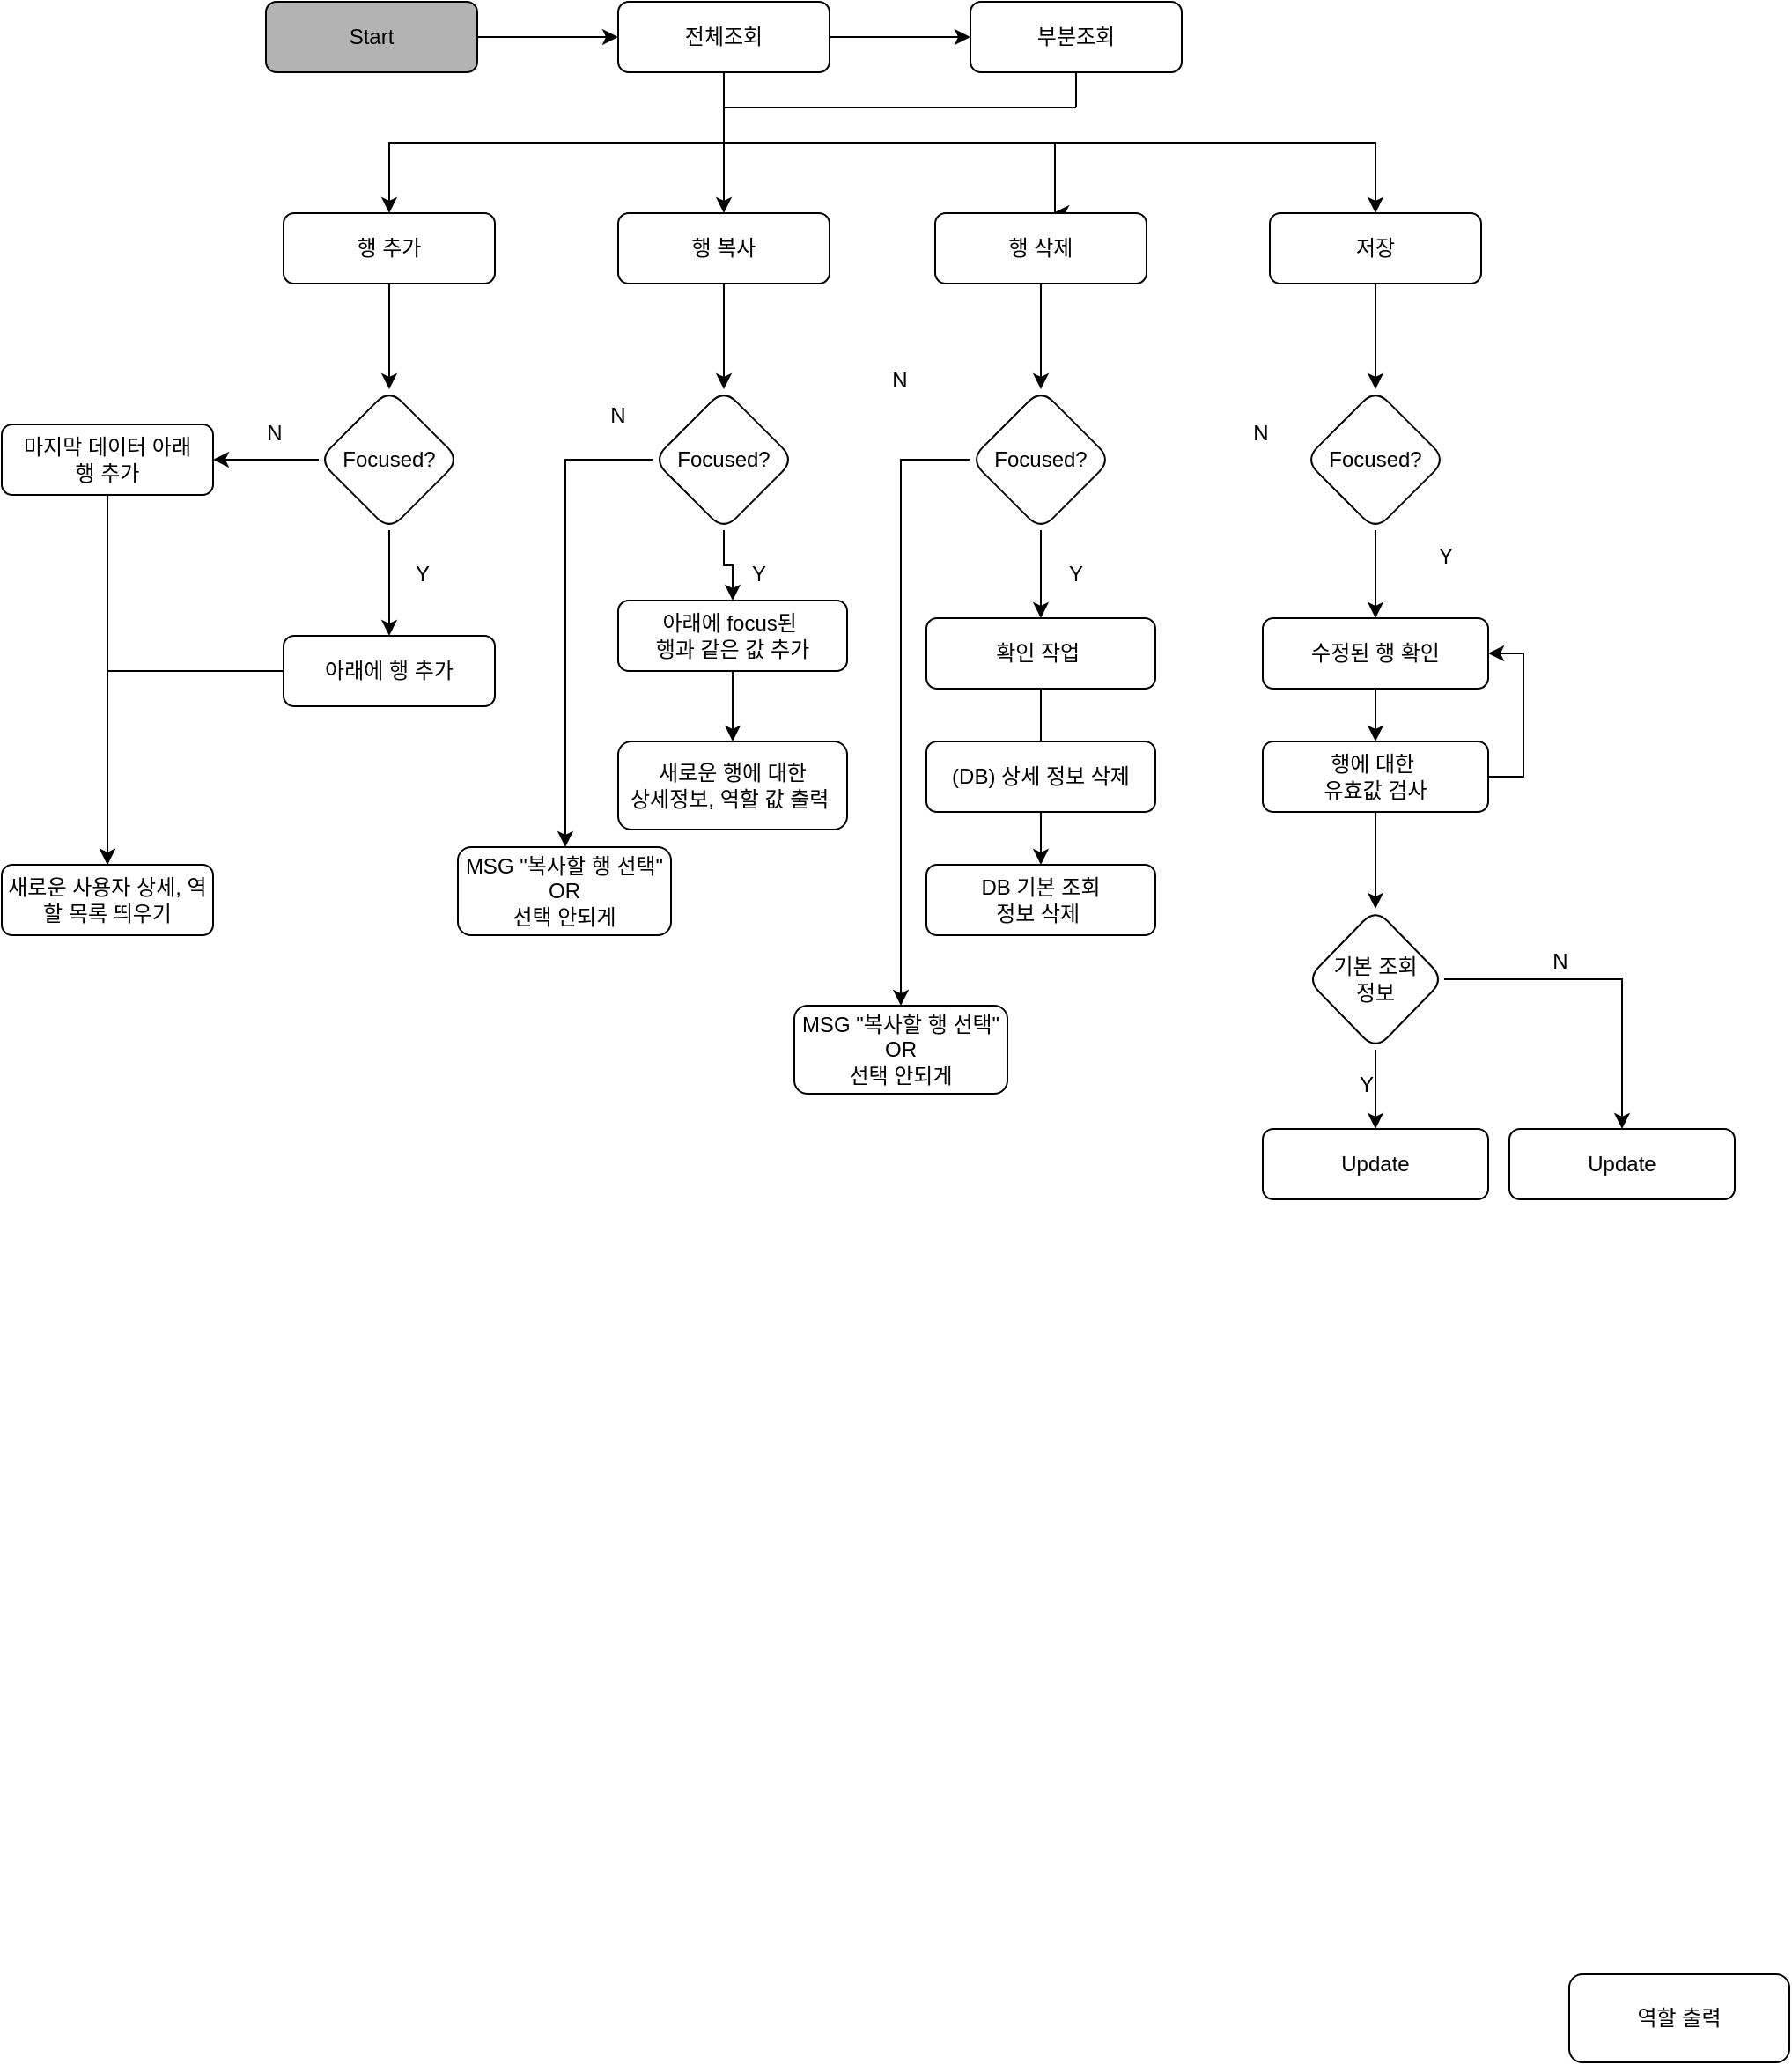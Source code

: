 <mxfile version="21.7.4" type="github" pages="2">
  <diagram id="C5RBs43oDa-KdzZeNtuy" name="Page-1">
    <mxGraphModel grid="1" page="1" gridSize="10" guides="1" tooltips="1" connect="1" arrows="1" fold="1" pageScale="1" pageWidth="827" pageHeight="1169" math="0" shadow="0">
      <root>
        <mxCell id="WIyWlLk6GJQsqaUBKTNV-0" />
        <mxCell id="WIyWlLk6GJQsqaUBKTNV-1" parent="WIyWlLk6GJQsqaUBKTNV-0" />
        <mxCell id="yFAGzUOu06zcA2adK7HR-1" value="" style="edgeStyle=orthogonalEdgeStyle;rounded=0;orthogonalLoop=1;jettySize=auto;html=1;" parent="WIyWlLk6GJQsqaUBKTNV-1" source="WIyWlLk6GJQsqaUBKTNV-3" target="yFAGzUOu06zcA2adK7HR-0" edge="1">
          <mxGeometry relative="1" as="geometry" />
        </mxCell>
        <mxCell id="WIyWlLk6GJQsqaUBKTNV-3" value="Start" style="rounded=1;whiteSpace=wrap;html=1;fontSize=12;glass=0;strokeWidth=1;shadow=0;fillColor=#B3B3B3;" parent="WIyWlLk6GJQsqaUBKTNV-1" vertex="1">
          <mxGeometry x="60" y="70" width="120" height="40" as="geometry" />
        </mxCell>
        <mxCell id="yFAGzUOu06zcA2adK7HR-3" value="" style="edgeStyle=orthogonalEdgeStyle;rounded=0;orthogonalLoop=1;jettySize=auto;html=1;" parent="WIyWlLk6GJQsqaUBKTNV-1" source="yFAGzUOu06zcA2adK7HR-0" target="yFAGzUOu06zcA2adK7HR-2" edge="1">
          <mxGeometry relative="1" as="geometry" />
        </mxCell>
        <mxCell id="yFAGzUOu06zcA2adK7HR-5" value="" style="edgeStyle=orthogonalEdgeStyle;rounded=0;orthogonalLoop=1;jettySize=auto;html=1;" parent="WIyWlLk6GJQsqaUBKTNV-1" source="yFAGzUOu06zcA2adK7HR-0" target="yFAGzUOu06zcA2adK7HR-4" edge="1">
          <mxGeometry relative="1" as="geometry">
            <Array as="points">
              <mxPoint x="320" y="160" />
              <mxPoint x="320" y="160" />
            </Array>
          </mxGeometry>
        </mxCell>
        <mxCell id="yFAGzUOu06zcA2adK7HR-11" style="edgeStyle=orthogonalEdgeStyle;rounded=0;orthogonalLoop=1;jettySize=auto;html=1;entryX=0.5;entryY=0;entryDx=0;entryDy=0;" parent="WIyWlLk6GJQsqaUBKTNV-1" source="yFAGzUOu06zcA2adK7HR-0" target="yFAGzUOu06zcA2adK7HR-6" edge="1">
          <mxGeometry relative="1" as="geometry">
            <mxPoint x="200" y="190" as="targetPoint" />
            <Array as="points">
              <mxPoint x="320" y="150" />
              <mxPoint x="130" y="150" />
            </Array>
          </mxGeometry>
        </mxCell>
        <mxCell id="yFAGzUOu06zcA2adK7HR-12" style="edgeStyle=orthogonalEdgeStyle;rounded=0;orthogonalLoop=1;jettySize=auto;html=1;exitX=0.5;exitY=1;exitDx=0;exitDy=0;" parent="WIyWlLk6GJQsqaUBKTNV-1" source="yFAGzUOu06zcA2adK7HR-0" edge="1">
          <mxGeometry relative="1" as="geometry">
            <mxPoint x="507" y="190" as="targetPoint" />
            <Array as="points">
              <mxPoint x="320" y="150" />
              <mxPoint x="508" y="150" />
            </Array>
          </mxGeometry>
        </mxCell>
        <mxCell id="yFAGzUOu06zcA2adK7HR-13" style="edgeStyle=orthogonalEdgeStyle;rounded=0;orthogonalLoop=1;jettySize=auto;html=1;entryX=0.5;entryY=0;entryDx=0;entryDy=0;" parent="WIyWlLk6GJQsqaUBKTNV-1" source="yFAGzUOu06zcA2adK7HR-0" target="yFAGzUOu06zcA2adK7HR-8" edge="1">
          <mxGeometry relative="1" as="geometry">
            <Array as="points">
              <mxPoint x="320" y="150" />
              <mxPoint x="690" y="150" />
            </Array>
          </mxGeometry>
        </mxCell>
        <mxCell id="yFAGzUOu06zcA2adK7HR-0" value="전체조회" style="rounded=1;whiteSpace=wrap;html=1;fontSize=12;glass=0;strokeWidth=1;shadow=0;" parent="WIyWlLk6GJQsqaUBKTNV-1" vertex="1">
          <mxGeometry x="260" y="70" width="120" height="40" as="geometry" />
        </mxCell>
        <mxCell id="yFAGzUOu06zcA2adK7HR-2" value="부분조회" style="rounded=1;whiteSpace=wrap;html=1;fontSize=12;glass=0;strokeWidth=1;shadow=0;" parent="WIyWlLk6GJQsqaUBKTNV-1" vertex="1">
          <mxGeometry x="460" y="70" width="120" height="40" as="geometry" />
        </mxCell>
        <mxCell id="yFAGzUOu06zcA2adK7HR-32" value="" style="edgeStyle=orthogonalEdgeStyle;rounded=0;orthogonalLoop=1;jettySize=auto;html=1;" parent="WIyWlLk6GJQsqaUBKTNV-1" source="yFAGzUOu06zcA2adK7HR-4" target="yFAGzUOu06zcA2adK7HR-28" edge="1">
          <mxGeometry relative="1" as="geometry" />
        </mxCell>
        <mxCell id="yFAGzUOu06zcA2adK7HR-4" value="행 복사" style="rounded=1;whiteSpace=wrap;html=1;fontSize=12;glass=0;strokeWidth=1;shadow=0;" parent="WIyWlLk6GJQsqaUBKTNV-1" vertex="1">
          <mxGeometry x="260" y="190" width="120" height="40" as="geometry" />
        </mxCell>
        <mxCell id="yFAGzUOu06zcA2adK7HR-15" value="" style="edgeStyle=orthogonalEdgeStyle;rounded=0;orthogonalLoop=1;jettySize=auto;html=1;" parent="WIyWlLk6GJQsqaUBKTNV-1" source="yFAGzUOu06zcA2adK7HR-6" target="yFAGzUOu06zcA2adK7HR-14" edge="1">
          <mxGeometry relative="1" as="geometry" />
        </mxCell>
        <mxCell id="yFAGzUOu06zcA2adK7HR-6" value="행 추가" style="rounded=1;whiteSpace=wrap;html=1;fontSize=12;glass=0;strokeWidth=1;shadow=0;" parent="WIyWlLk6GJQsqaUBKTNV-1" vertex="1">
          <mxGeometry x="70" y="190" width="120" height="40" as="geometry" />
        </mxCell>
        <mxCell id="yFAGzUOu06zcA2adK7HR-40" style="edgeStyle=orthogonalEdgeStyle;rounded=0;orthogonalLoop=1;jettySize=auto;html=1;entryX=0.5;entryY=0;entryDx=0;entryDy=0;" parent="WIyWlLk6GJQsqaUBKTNV-1" source="yFAGzUOu06zcA2adK7HR-7" target="yFAGzUOu06zcA2adK7HR-37" edge="1">
          <mxGeometry relative="1" as="geometry" />
        </mxCell>
        <mxCell id="yFAGzUOu06zcA2adK7HR-7" value="행 삭제" style="rounded=1;whiteSpace=wrap;html=1;fontSize=12;glass=0;strokeWidth=1;shadow=0;" parent="WIyWlLk6GJQsqaUBKTNV-1" vertex="1">
          <mxGeometry x="440" y="190" width="120" height="40" as="geometry" />
        </mxCell>
        <mxCell id="yFAGzUOu06zcA2adK7HR-50" style="edgeStyle=orthogonalEdgeStyle;rounded=0;orthogonalLoop=1;jettySize=auto;html=1;entryX=0.5;entryY=0;entryDx=0;entryDy=0;" parent="WIyWlLk6GJQsqaUBKTNV-1" source="yFAGzUOu06zcA2adK7HR-8" target="yFAGzUOu06zcA2adK7HR-47" edge="1">
          <mxGeometry relative="1" as="geometry" />
        </mxCell>
        <mxCell id="yFAGzUOu06zcA2adK7HR-8" value="저장" style="rounded=1;whiteSpace=wrap;html=1;fontSize=12;glass=0;strokeWidth=1;shadow=0;" parent="WIyWlLk6GJQsqaUBKTNV-1" vertex="1">
          <mxGeometry x="630" y="190" width="120" height="40" as="geometry" />
        </mxCell>
        <mxCell id="yFAGzUOu06zcA2adK7HR-19" value="" style="edgeStyle=orthogonalEdgeStyle;rounded=0;orthogonalLoop=1;jettySize=auto;html=1;" parent="WIyWlLk6GJQsqaUBKTNV-1" source="yFAGzUOu06zcA2adK7HR-14" edge="1">
          <mxGeometry relative="1" as="geometry">
            <mxPoint x="30" y="330" as="targetPoint" />
          </mxGeometry>
        </mxCell>
        <mxCell id="yFAGzUOu06zcA2adK7HR-23" value="" style="edgeStyle=orthogonalEdgeStyle;rounded=0;orthogonalLoop=1;jettySize=auto;html=1;" parent="WIyWlLk6GJQsqaUBKTNV-1" source="yFAGzUOu06zcA2adK7HR-14" target="yFAGzUOu06zcA2adK7HR-22" edge="1">
          <mxGeometry relative="1" as="geometry" />
        </mxCell>
        <mxCell id="yFAGzUOu06zcA2adK7HR-14" value="Focused?" style="rhombus;whiteSpace=wrap;html=1;rounded=1;glass=0;strokeWidth=1;shadow=0;" parent="WIyWlLk6GJQsqaUBKTNV-1" vertex="1">
          <mxGeometry x="90" y="290" width="80" height="80" as="geometry" />
        </mxCell>
        <mxCell id="yFAGzUOu06zcA2adK7HR-25" style="edgeStyle=orthogonalEdgeStyle;rounded=0;orthogonalLoop=1;jettySize=auto;html=1;entryX=0.5;entryY=0;entryDx=0;entryDy=0;" parent="WIyWlLk6GJQsqaUBKTNV-1" source="yFAGzUOu06zcA2adK7HR-20" target="yFAGzUOu06zcA2adK7HR-27" edge="1">
          <mxGeometry relative="1" as="geometry">
            <mxPoint x="-30" y="560" as="targetPoint" />
          </mxGeometry>
        </mxCell>
        <mxCell id="yFAGzUOu06zcA2adK7HR-20" value="마지막 데이터 아래&lt;br&gt;행 추가" style="rounded=1;whiteSpace=wrap;html=1;fontSize=12;glass=0;strokeWidth=1;shadow=0;" parent="WIyWlLk6GJQsqaUBKTNV-1" vertex="1">
          <mxGeometry x="-90" y="310" width="120" height="40" as="geometry" />
        </mxCell>
        <mxCell id="yFAGzUOu06zcA2adK7HR-21" value="N" style="text;html=1;strokeColor=none;fillColor=none;align=center;verticalAlign=middle;whiteSpace=wrap;rounded=0;" parent="WIyWlLk6GJQsqaUBKTNV-1" vertex="1">
          <mxGeometry x="35" y="300" width="60" height="30" as="geometry" />
        </mxCell>
        <mxCell id="yFAGzUOu06zcA2adK7HR-26" style="edgeStyle=orthogonalEdgeStyle;rounded=0;orthogonalLoop=1;jettySize=auto;html=1;entryX=0.5;entryY=0;entryDx=0;entryDy=0;" parent="WIyWlLk6GJQsqaUBKTNV-1" source="yFAGzUOu06zcA2adK7HR-22" target="yFAGzUOu06zcA2adK7HR-27" edge="1">
          <mxGeometry relative="1" as="geometry">
            <mxPoint x="130" y="560" as="targetPoint" />
          </mxGeometry>
        </mxCell>
        <mxCell id="yFAGzUOu06zcA2adK7HR-22" value="아래에 행 추가" style="rounded=1;whiteSpace=wrap;html=1;fontSize=12;glass=0;strokeWidth=1;shadow=0;" parent="WIyWlLk6GJQsqaUBKTNV-1" vertex="1">
          <mxGeometry x="70" y="430" width="120" height="40" as="geometry" />
        </mxCell>
        <mxCell id="yFAGzUOu06zcA2adK7HR-24" value="Y" style="text;html=1;strokeColor=none;fillColor=none;align=center;verticalAlign=middle;whiteSpace=wrap;rounded=0;" parent="WIyWlLk6GJQsqaUBKTNV-1" vertex="1">
          <mxGeometry x="119" y="380" width="60" height="30" as="geometry" />
        </mxCell>
        <mxCell id="yFAGzUOu06zcA2adK7HR-27" value="새로운 사용자 상세, 역할 목록 띄우기" style="rounded=1;whiteSpace=wrap;html=1;fontSize=12;glass=0;strokeWidth=1;shadow=0;" parent="WIyWlLk6GJQsqaUBKTNV-1" vertex="1">
          <mxGeometry x="-90" y="560" width="120" height="40" as="geometry" />
        </mxCell>
        <mxCell id="jZiym_a0G_dNNP_mLtkZ-2" style="edgeStyle=orthogonalEdgeStyle;rounded=0;orthogonalLoop=1;jettySize=auto;html=1;entryX=0.5;entryY=0;entryDx=0;entryDy=0;" edge="1" parent="WIyWlLk6GJQsqaUBKTNV-1" source="yFAGzUOu06zcA2adK7HR-28" target="jZiym_a0G_dNNP_mLtkZ-4">
          <mxGeometry relative="1" as="geometry">
            <mxPoint x="360" y="390" as="targetPoint" />
          </mxGeometry>
        </mxCell>
        <mxCell id="jZiym_a0G_dNNP_mLtkZ-7" style="edgeStyle=orthogonalEdgeStyle;rounded=0;orthogonalLoop=1;jettySize=auto;html=1;entryX=0.5;entryY=0;entryDx=0;entryDy=0;" edge="1" parent="WIyWlLk6GJQsqaUBKTNV-1" source="yFAGzUOu06zcA2adK7HR-28" target="yFAGzUOu06zcA2adK7HR-51">
          <mxGeometry relative="1" as="geometry">
            <Array as="points">
              <mxPoint x="230" y="330" />
              <mxPoint x="230" y="550" />
            </Array>
          </mxGeometry>
        </mxCell>
        <mxCell id="yFAGzUOu06zcA2adK7HR-28" value="Focused?" style="rhombus;whiteSpace=wrap;html=1;rounded=1;glass=0;strokeWidth=1;shadow=0;" parent="WIyWlLk6GJQsqaUBKTNV-1" vertex="1">
          <mxGeometry x="280" y="290" width="80" height="80" as="geometry" />
        </mxCell>
        <mxCell id="yFAGzUOu06zcA2adK7HR-29" value="N" style="text;html=1;strokeColor=none;fillColor=none;align=center;verticalAlign=middle;whiteSpace=wrap;rounded=0;" parent="WIyWlLk6GJQsqaUBKTNV-1" vertex="1">
          <mxGeometry x="230" y="290" width="60" height="30" as="geometry" />
        </mxCell>
        <mxCell id="jZiym_a0G_dNNP_mLtkZ-15" value="" style="edgeStyle=orthogonalEdgeStyle;rounded=0;orthogonalLoop=1;jettySize=auto;html=1;" edge="1" parent="WIyWlLk6GJQsqaUBKTNV-1" source="yFAGzUOu06zcA2adK7HR-37" target="jZiym_a0G_dNNP_mLtkZ-12">
          <mxGeometry relative="1" as="geometry" />
        </mxCell>
        <mxCell id="jZiym_a0G_dNNP_mLtkZ-27" style="edgeStyle=orthogonalEdgeStyle;rounded=0;orthogonalLoop=1;jettySize=auto;html=1;entryX=0.5;entryY=0;entryDx=0;entryDy=0;" edge="1" parent="WIyWlLk6GJQsqaUBKTNV-1" source="yFAGzUOu06zcA2adK7HR-37" target="jZiym_a0G_dNNP_mLtkZ-23">
          <mxGeometry relative="1" as="geometry">
            <Array as="points">
              <mxPoint x="421" y="330" />
            </Array>
          </mxGeometry>
        </mxCell>
        <mxCell id="yFAGzUOu06zcA2adK7HR-37" value="Focused?" style="rhombus;whiteSpace=wrap;html=1;rounded=1;glass=0;strokeWidth=1;shadow=0;" parent="WIyWlLk6GJQsqaUBKTNV-1" vertex="1">
          <mxGeometry x="460" y="290" width="80" height="80" as="geometry" />
        </mxCell>
        <mxCell id="yFAGzUOu06zcA2adK7HR-38" value="N" style="text;html=1;strokeColor=none;fillColor=none;align=center;verticalAlign=middle;whiteSpace=wrap;rounded=0;" parent="WIyWlLk6GJQsqaUBKTNV-1" vertex="1">
          <mxGeometry x="390" y="270" width="60" height="30" as="geometry" />
        </mxCell>
        <mxCell id="yFAGzUOu06zcA2adK7HR-39" value="Y" style="text;html=1;strokeColor=none;fillColor=none;align=center;verticalAlign=middle;whiteSpace=wrap;rounded=0;" parent="WIyWlLk6GJQsqaUBKTNV-1" vertex="1">
          <mxGeometry x="490" y="380" width="60" height="30" as="geometry" />
        </mxCell>
        <mxCell id="jZiym_a0G_dNNP_mLtkZ-34" value="" style="edgeStyle=orthogonalEdgeStyle;rounded=0;orthogonalLoop=1;jettySize=auto;html=1;" edge="1" parent="WIyWlLk6GJQsqaUBKTNV-1" source="yFAGzUOu06zcA2adK7HR-47" target="jZiym_a0G_dNNP_mLtkZ-18">
          <mxGeometry relative="1" as="geometry" />
        </mxCell>
        <mxCell id="yFAGzUOu06zcA2adK7HR-47" value="Focused?" style="rhombus;whiteSpace=wrap;html=1;rounded=1;glass=0;strokeWidth=1;shadow=0;" parent="WIyWlLk6GJQsqaUBKTNV-1" vertex="1">
          <mxGeometry x="650" y="290" width="80" height="80" as="geometry" />
        </mxCell>
        <mxCell id="yFAGzUOu06zcA2adK7HR-48" value="N" style="text;html=1;strokeColor=none;fillColor=none;align=center;verticalAlign=middle;whiteSpace=wrap;rounded=0;" parent="WIyWlLk6GJQsqaUBKTNV-1" vertex="1">
          <mxGeometry x="595" y="300" width="60" height="30" as="geometry" />
        </mxCell>
        <mxCell id="yFAGzUOu06zcA2adK7HR-49" value="Y" style="text;html=1;strokeColor=none;fillColor=none;align=center;verticalAlign=middle;whiteSpace=wrap;rounded=0;" parent="WIyWlLk6GJQsqaUBKTNV-1" vertex="1">
          <mxGeometry x="700" y="370" width="60" height="30" as="geometry" />
        </mxCell>
        <mxCell id="yFAGzUOu06zcA2adK7HR-51" value="MSG &quot;복사할 행 선택&quot;&lt;br&gt;OR&lt;br&gt;선택 안되게" style="rounded=1;whiteSpace=wrap;html=1;fontSize=12;glass=0;strokeWidth=1;shadow=0;" parent="WIyWlLk6GJQsqaUBKTNV-1" vertex="1">
          <mxGeometry x="169" y="550" width="121" height="50" as="geometry" />
        </mxCell>
        <mxCell id="yFAGzUOu06zcA2adK7HR-55" value="" style="endArrow=none;html=1;rounded=0;entryX=0.5;entryY=1;entryDx=0;entryDy=0;" parent="WIyWlLk6GJQsqaUBKTNV-1" target="yFAGzUOu06zcA2adK7HR-2" edge="1">
          <mxGeometry width="50" height="50" relative="1" as="geometry">
            <mxPoint x="520" y="130" as="sourcePoint" />
            <mxPoint x="430" y="390" as="targetPoint" />
          </mxGeometry>
        </mxCell>
        <mxCell id="yFAGzUOu06zcA2adK7HR-57" value="" style="endArrow=none;html=1;rounded=0;" parent="WIyWlLk6GJQsqaUBKTNV-1" edge="1">
          <mxGeometry width="50" height="50" relative="1" as="geometry">
            <mxPoint x="320" y="130" as="sourcePoint" />
            <mxPoint x="520" y="130" as="targetPoint" />
          </mxGeometry>
        </mxCell>
        <mxCell id="jZiym_a0G_dNNP_mLtkZ-0" value="역할 출력" style="rounded=1;whiteSpace=wrap;html=1;fontSize=12;glass=0;strokeWidth=1;shadow=0;" vertex="1" parent="WIyWlLk6GJQsqaUBKTNV-1">
          <mxGeometry x="800" y="1190" width="125" height="50" as="geometry" />
        </mxCell>
        <mxCell id="jZiym_a0G_dNNP_mLtkZ-10" value="" style="edgeStyle=orthogonalEdgeStyle;rounded=0;orthogonalLoop=1;jettySize=auto;html=1;" edge="1" parent="WIyWlLk6GJQsqaUBKTNV-1" source="jZiym_a0G_dNNP_mLtkZ-4" target="jZiym_a0G_dNNP_mLtkZ-9">
          <mxGeometry relative="1" as="geometry" />
        </mxCell>
        <mxCell id="jZiym_a0G_dNNP_mLtkZ-4" value="아래에 focus된&amp;nbsp;&lt;br&gt;행과 같은 값 추가" style="rounded=1;whiteSpace=wrap;html=1;fontSize=12;glass=0;strokeWidth=1;shadow=0;" vertex="1" parent="WIyWlLk6GJQsqaUBKTNV-1">
          <mxGeometry x="260" y="410" width="130" height="40" as="geometry" />
        </mxCell>
        <mxCell id="jZiym_a0G_dNNP_mLtkZ-8" value="Y" style="text;html=1;strokeColor=none;fillColor=none;align=center;verticalAlign=middle;whiteSpace=wrap;rounded=0;" vertex="1" parent="WIyWlLk6GJQsqaUBKTNV-1">
          <mxGeometry x="310" y="380" width="60" height="30" as="geometry" />
        </mxCell>
        <mxCell id="jZiym_a0G_dNNP_mLtkZ-9" value="새로운 행에 대한 &lt;br&gt;상세정보, 역할 값 출력&amp;nbsp;" style="rounded=1;whiteSpace=wrap;html=1;fontSize=12;glass=0;strokeWidth=1;shadow=0;" vertex="1" parent="WIyWlLk6GJQsqaUBKTNV-1">
          <mxGeometry x="260" y="490" width="130" height="50" as="geometry" />
        </mxCell>
        <mxCell id="jZiym_a0G_dNNP_mLtkZ-17" value="" style="edgeStyle=orthogonalEdgeStyle;rounded=0;orthogonalLoop=1;jettySize=auto;html=1;" edge="1" parent="WIyWlLk6GJQsqaUBKTNV-1" source="jZiym_a0G_dNNP_mLtkZ-12" target="jZiym_a0G_dNNP_mLtkZ-14">
          <mxGeometry relative="1" as="geometry" />
        </mxCell>
        <mxCell id="jZiym_a0G_dNNP_mLtkZ-12" value="확인 작업&amp;nbsp;" style="rounded=1;whiteSpace=wrap;html=1;fontSize=12;glass=0;strokeWidth=1;shadow=0;" vertex="1" parent="WIyWlLk6GJQsqaUBKTNV-1">
          <mxGeometry x="435" y="420" width="130" height="40" as="geometry" />
        </mxCell>
        <mxCell id="jZiym_a0G_dNNP_mLtkZ-13" value="(DB) 상세 정보 삭제" style="rounded=1;whiteSpace=wrap;html=1;fontSize=12;glass=0;strokeWidth=1;shadow=0;" vertex="1" parent="WIyWlLk6GJQsqaUBKTNV-1">
          <mxGeometry x="435" y="490" width="130" height="40" as="geometry" />
        </mxCell>
        <mxCell id="jZiym_a0G_dNNP_mLtkZ-14" value="DB 기본 조회 &lt;br&gt;정보 삭제&amp;nbsp;" style="rounded=1;whiteSpace=wrap;html=1;fontSize=12;glass=0;strokeWidth=1;shadow=0;" vertex="1" parent="WIyWlLk6GJQsqaUBKTNV-1">
          <mxGeometry x="435" y="560" width="130" height="40" as="geometry" />
        </mxCell>
        <mxCell id="jZiym_a0G_dNNP_mLtkZ-35" value="" style="edgeStyle=orthogonalEdgeStyle;rounded=0;orthogonalLoop=1;jettySize=auto;html=1;" edge="1" parent="WIyWlLk6GJQsqaUBKTNV-1" source="jZiym_a0G_dNNP_mLtkZ-18" target="jZiym_a0G_dNNP_mLtkZ-19">
          <mxGeometry relative="1" as="geometry" />
        </mxCell>
        <mxCell id="jZiym_a0G_dNNP_mLtkZ-18" value="수정된 행 확인" style="rounded=1;whiteSpace=wrap;html=1;fontSize=12;glass=0;strokeWidth=1;shadow=0;" vertex="1" parent="WIyWlLk6GJQsqaUBKTNV-1">
          <mxGeometry x="626" y="420" width="128" height="40" as="geometry" />
        </mxCell>
        <mxCell id="jZiym_a0G_dNNP_mLtkZ-33" value="" style="edgeStyle=orthogonalEdgeStyle;rounded=0;orthogonalLoop=1;jettySize=auto;html=1;" edge="1" parent="WIyWlLk6GJQsqaUBKTNV-1" source="jZiym_a0G_dNNP_mLtkZ-19" target="jZiym_a0G_dNNP_mLtkZ-21">
          <mxGeometry relative="1" as="geometry" />
        </mxCell>
        <mxCell id="jZiym_a0G_dNNP_mLtkZ-55" style="edgeStyle=orthogonalEdgeStyle;rounded=0;orthogonalLoop=1;jettySize=auto;html=1;entryX=1;entryY=0.5;entryDx=0;entryDy=0;" edge="1" parent="WIyWlLk6GJQsqaUBKTNV-1" source="jZiym_a0G_dNNP_mLtkZ-19" target="jZiym_a0G_dNNP_mLtkZ-18">
          <mxGeometry relative="1" as="geometry">
            <Array as="points">
              <mxPoint x="774" y="510" />
              <mxPoint x="774" y="440" />
            </Array>
          </mxGeometry>
        </mxCell>
        <mxCell id="jZiym_a0G_dNNP_mLtkZ-19" value="행에 대한&amp;nbsp;&lt;br&gt;유효값 검사" style="rounded=1;whiteSpace=wrap;html=1;fontSize=12;glass=0;strokeWidth=1;shadow=0;" vertex="1" parent="WIyWlLk6GJQsqaUBKTNV-1">
          <mxGeometry x="626" y="490" width="128" height="40" as="geometry" />
        </mxCell>
        <mxCell id="jZiym_a0G_dNNP_mLtkZ-20" value="Update" style="rounded=1;whiteSpace=wrap;html=1;fontSize=12;glass=0;strokeWidth=1;shadow=0;" vertex="1" parent="WIyWlLk6GJQsqaUBKTNV-1">
          <mxGeometry x="626" y="710" width="128" height="40" as="geometry" />
        </mxCell>
        <mxCell id="jZiym_a0G_dNNP_mLtkZ-30" style="edgeStyle=orthogonalEdgeStyle;rounded=0;orthogonalLoop=1;jettySize=auto;html=1;entryX=0.5;entryY=0;entryDx=0;entryDy=0;" edge="1" parent="WIyWlLk6GJQsqaUBKTNV-1" source="jZiym_a0G_dNNP_mLtkZ-21" target="jZiym_a0G_dNNP_mLtkZ-29">
          <mxGeometry relative="1" as="geometry" />
        </mxCell>
        <mxCell id="jZiym_a0G_dNNP_mLtkZ-31" value="" style="edgeStyle=orthogonalEdgeStyle;rounded=0;orthogonalLoop=1;jettySize=auto;html=1;" edge="1" parent="WIyWlLk6GJQsqaUBKTNV-1" source="jZiym_a0G_dNNP_mLtkZ-21" target="jZiym_a0G_dNNP_mLtkZ-20">
          <mxGeometry relative="1" as="geometry" />
        </mxCell>
        <mxCell id="jZiym_a0G_dNNP_mLtkZ-21" value="기본 조회&lt;br&gt;&amp;nbsp;정보&amp;nbsp;" style="rhombus;whiteSpace=wrap;html=1;rounded=1;glass=0;strokeWidth=1;shadow=0;" vertex="1" parent="WIyWlLk6GJQsqaUBKTNV-1">
          <mxGeometry x="651" y="585" width="78" height="80" as="geometry" />
        </mxCell>
        <mxCell id="jZiym_a0G_dNNP_mLtkZ-22" value="Y" style="text;html=1;strokeColor=none;fillColor=none;align=center;verticalAlign=middle;whiteSpace=wrap;rounded=0;" vertex="1" parent="WIyWlLk6GJQsqaUBKTNV-1">
          <mxGeometry x="656" y="670" width="58" height="30" as="geometry" />
        </mxCell>
        <mxCell id="jZiym_a0G_dNNP_mLtkZ-23" value="MSG &quot;복사할 행 선택&quot;&lt;br&gt;OR&lt;br&gt;선택 안되게" style="rounded=1;whiteSpace=wrap;html=1;fontSize=12;glass=0;strokeWidth=1;shadow=0;" vertex="1" parent="WIyWlLk6GJQsqaUBKTNV-1">
          <mxGeometry x="360" y="640" width="121" height="50" as="geometry" />
        </mxCell>
        <mxCell id="jZiym_a0G_dNNP_mLtkZ-29" value="Update" style="rounded=1;whiteSpace=wrap;html=1;fontSize=12;glass=0;strokeWidth=1;shadow=0;" vertex="1" parent="WIyWlLk6GJQsqaUBKTNV-1">
          <mxGeometry x="766" y="710" width="128" height="40" as="geometry" />
        </mxCell>
        <mxCell id="jZiym_a0G_dNNP_mLtkZ-32" value="N" style="text;html=1;strokeColor=none;fillColor=none;align=center;verticalAlign=middle;whiteSpace=wrap;rounded=0;" vertex="1" parent="WIyWlLk6GJQsqaUBKTNV-1">
          <mxGeometry x="766" y="600" width="58" height="30" as="geometry" />
        </mxCell>
      </root>
    </mxGraphModel>
  </diagram>
  <diagram id="l51qaCZQI5hd1FeTp08k" name="페이지-2">
    <mxGraphModel dx="2086" dy="1842" grid="1" gridSize="10" guides="1" tooltips="1" connect="1" arrows="1" fold="1" page="1" pageScale="1" pageWidth="827" pageHeight="1169" math="0" shadow="0">
      <root>
        <mxCell id="0" />
        <mxCell id="1" parent="0" />
        <mxCell id="A-9OWkH7eLV-rqpHVaEQ-1" value="" style="edgeStyle=orthogonalEdgeStyle;rounded=0;orthogonalLoop=1;jettySize=auto;html=1;" edge="1" parent="1" source="A-9OWkH7eLV-rqpHVaEQ-2" target="A-9OWkH7eLV-rqpHVaEQ-8">
          <mxGeometry relative="1" as="geometry" />
        </mxCell>
        <mxCell id="A-9OWkH7eLV-rqpHVaEQ-2" value="Start" style="rounded=1;whiteSpace=wrap;html=1;fontSize=12;glass=0;strokeWidth=1;shadow=0;fillColor=#B3B3B3;" vertex="1" parent="1">
          <mxGeometry x="-340" y="70" width="120" height="40" as="geometry" />
        </mxCell>
        <mxCell id="A-9OWkH7eLV-rqpHVaEQ-3" value="" style="edgeStyle=orthogonalEdgeStyle;rounded=0;orthogonalLoop=1;jettySize=auto;html=1;" edge="1" parent="1" source="A-9OWkH7eLV-rqpHVaEQ-8" target="A-9OWkH7eLV-rqpHVaEQ-9">
          <mxGeometry relative="1" as="geometry" />
        </mxCell>
        <mxCell id="A-9OWkH7eLV-rqpHVaEQ-4" value="" style="edgeStyle=orthogonalEdgeStyle;rounded=0;orthogonalLoop=1;jettySize=auto;html=1;" edge="1" parent="1" source="A-9OWkH7eLV-rqpHVaEQ-8" target="A-9OWkH7eLV-rqpHVaEQ-11">
          <mxGeometry relative="1" as="geometry">
            <Array as="points">
              <mxPoint x="-80" y="160" />
              <mxPoint x="-80" y="160" />
            </Array>
          </mxGeometry>
        </mxCell>
        <mxCell id="A-9OWkH7eLV-rqpHVaEQ-5" style="edgeStyle=orthogonalEdgeStyle;rounded=0;orthogonalLoop=1;jettySize=auto;html=1;entryX=0.5;entryY=0;entryDx=0;entryDy=0;" edge="1" parent="1" source="A-9OWkH7eLV-rqpHVaEQ-8" target="A-9OWkH7eLV-rqpHVaEQ-13">
          <mxGeometry relative="1" as="geometry">
            <mxPoint x="-200" y="190" as="targetPoint" />
            <Array as="points">
              <mxPoint x="-80" y="150" />
              <mxPoint x="-270" y="150" />
            </Array>
          </mxGeometry>
        </mxCell>
        <mxCell id="A-9OWkH7eLV-rqpHVaEQ-6" style="edgeStyle=orthogonalEdgeStyle;rounded=0;orthogonalLoop=1;jettySize=auto;html=1;exitX=0.5;exitY=1;exitDx=0;exitDy=0;" edge="1" parent="1" source="A-9OWkH7eLV-rqpHVaEQ-8">
          <mxGeometry relative="1" as="geometry">
            <mxPoint x="107" y="190" as="targetPoint" />
            <Array as="points">
              <mxPoint x="-80" y="150" />
              <mxPoint x="108" y="150" />
            </Array>
          </mxGeometry>
        </mxCell>
        <mxCell id="A-9OWkH7eLV-rqpHVaEQ-7" style="edgeStyle=orthogonalEdgeStyle;rounded=0;orthogonalLoop=1;jettySize=auto;html=1;entryX=0.5;entryY=0;entryDx=0;entryDy=0;" edge="1" parent="1" source="A-9OWkH7eLV-rqpHVaEQ-8" target="A-9OWkH7eLV-rqpHVaEQ-17">
          <mxGeometry relative="1" as="geometry">
            <Array as="points">
              <mxPoint x="-80" y="150" />
              <mxPoint x="290" y="150" />
            </Array>
          </mxGeometry>
        </mxCell>
        <mxCell id="A-9OWkH7eLV-rqpHVaEQ-8" value="전체조회" style="rounded=1;whiteSpace=wrap;html=1;fontSize=12;glass=0;strokeWidth=1;shadow=0;" vertex="1" parent="1">
          <mxGeometry x="-140" y="70" width="120" height="40" as="geometry" />
        </mxCell>
        <mxCell id="A-9OWkH7eLV-rqpHVaEQ-9" value="부분조회" style="rounded=1;whiteSpace=wrap;html=1;fontSize=12;glass=0;strokeWidth=1;shadow=0;" vertex="1" parent="1">
          <mxGeometry x="60" y="70" width="120" height="40" as="geometry" />
        </mxCell>
        <mxCell id="A-9OWkH7eLV-rqpHVaEQ-10" value="" style="edgeStyle=orthogonalEdgeStyle;rounded=0;orthogonalLoop=1;jettySize=auto;html=1;" edge="1" parent="1" source="A-9OWkH7eLV-rqpHVaEQ-11" target="A-9OWkH7eLV-rqpHVaEQ-28">
          <mxGeometry relative="1" as="geometry" />
        </mxCell>
        <mxCell id="A-9OWkH7eLV-rqpHVaEQ-11" value="행 복사" style="rounded=1;whiteSpace=wrap;html=1;fontSize=12;glass=0;strokeWidth=1;shadow=0;" vertex="1" parent="1">
          <mxGeometry x="-140" y="190" width="120" height="40" as="geometry" />
        </mxCell>
        <mxCell id="A-9OWkH7eLV-rqpHVaEQ-12" value="" style="edgeStyle=orthogonalEdgeStyle;rounded=0;orthogonalLoop=1;jettySize=auto;html=1;" edge="1" parent="1" source="A-9OWkH7eLV-rqpHVaEQ-13" target="A-9OWkH7eLV-rqpHVaEQ-20">
          <mxGeometry relative="1" as="geometry" />
        </mxCell>
        <mxCell id="A-9OWkH7eLV-rqpHVaEQ-13" value="행 추가" style="rounded=1;whiteSpace=wrap;html=1;fontSize=12;glass=0;strokeWidth=1;shadow=0;" vertex="1" parent="1">
          <mxGeometry x="-330" y="190" width="120" height="40" as="geometry" />
        </mxCell>
        <mxCell id="A-9OWkH7eLV-rqpHVaEQ-14" style="edgeStyle=orthogonalEdgeStyle;rounded=0;orthogonalLoop=1;jettySize=auto;html=1;entryX=0.5;entryY=0;entryDx=0;entryDy=0;" edge="1" parent="1" source="A-9OWkH7eLV-rqpHVaEQ-15" target="A-9OWkH7eLV-rqpHVaEQ-32">
          <mxGeometry relative="1" as="geometry" />
        </mxCell>
        <mxCell id="A-9OWkH7eLV-rqpHVaEQ-15" value="행 삭제" style="rounded=1;whiteSpace=wrap;html=1;fontSize=12;glass=0;strokeWidth=1;shadow=0;" vertex="1" parent="1">
          <mxGeometry x="40" y="190" width="120" height="40" as="geometry" />
        </mxCell>
        <mxCell id="A-9OWkH7eLV-rqpHVaEQ-16" style="edgeStyle=orthogonalEdgeStyle;rounded=0;orthogonalLoop=1;jettySize=auto;html=1;entryX=0.5;entryY=0;entryDx=0;entryDy=0;" edge="1" parent="1" source="A-9OWkH7eLV-rqpHVaEQ-17" target="A-9OWkH7eLV-rqpHVaEQ-35">
          <mxGeometry relative="1" as="geometry" />
        </mxCell>
        <mxCell id="A-9OWkH7eLV-rqpHVaEQ-17" value="저장" style="rounded=1;whiteSpace=wrap;html=1;fontSize=12;glass=0;strokeWidth=1;shadow=0;" vertex="1" parent="1">
          <mxGeometry x="230" y="190" width="120" height="40" as="geometry" />
        </mxCell>
        <mxCell id="A-9OWkH7eLV-rqpHVaEQ-18" value="" style="edgeStyle=orthogonalEdgeStyle;rounded=0;orthogonalLoop=1;jettySize=auto;html=1;" edge="1" parent="1" source="A-9OWkH7eLV-rqpHVaEQ-20">
          <mxGeometry relative="1" as="geometry">
            <mxPoint x="-370" y="330" as="targetPoint" />
          </mxGeometry>
        </mxCell>
        <mxCell id="A-9OWkH7eLV-rqpHVaEQ-19" value="" style="edgeStyle=orthogonalEdgeStyle;rounded=0;orthogonalLoop=1;jettySize=auto;html=1;" edge="1" parent="1" source="A-9OWkH7eLV-rqpHVaEQ-20" target="A-9OWkH7eLV-rqpHVaEQ-25">
          <mxGeometry relative="1" as="geometry" />
        </mxCell>
        <mxCell id="A-9OWkH7eLV-rqpHVaEQ-20" value="Focused?" style="rhombus;whiteSpace=wrap;html=1;rounded=1;glass=0;strokeWidth=1;shadow=0;" vertex="1" parent="1">
          <mxGeometry x="-310" y="290" width="80" height="80" as="geometry" />
        </mxCell>
        <mxCell id="A-9OWkH7eLV-rqpHVaEQ-21" style="edgeStyle=orthogonalEdgeStyle;rounded=0;orthogonalLoop=1;jettySize=auto;html=1;entryX=0.5;entryY=0;entryDx=0;entryDy=0;" edge="1" parent="1" source="A-9OWkH7eLV-rqpHVaEQ-22" target="A-9OWkH7eLV-rqpHVaEQ-27">
          <mxGeometry relative="1" as="geometry">
            <mxPoint x="-430" y="560" as="targetPoint" />
          </mxGeometry>
        </mxCell>
        <mxCell id="A-9OWkH7eLV-rqpHVaEQ-22" value="마지막 데이터 아래&lt;br&gt;행 추가" style="rounded=1;whiteSpace=wrap;html=1;fontSize=12;glass=0;strokeWidth=1;shadow=0;" vertex="1" parent="1">
          <mxGeometry x="-490" y="310" width="120" height="40" as="geometry" />
        </mxCell>
        <mxCell id="A-9OWkH7eLV-rqpHVaEQ-23" value="N" style="text;html=1;strokeColor=none;fillColor=none;align=center;verticalAlign=middle;whiteSpace=wrap;rounded=0;" vertex="1" parent="1">
          <mxGeometry x="-365" y="300" width="60" height="30" as="geometry" />
        </mxCell>
        <mxCell id="A-9OWkH7eLV-rqpHVaEQ-24" style="edgeStyle=orthogonalEdgeStyle;rounded=0;orthogonalLoop=1;jettySize=auto;html=1;entryX=0.5;entryY=0;entryDx=0;entryDy=0;" edge="1" parent="1" source="A-9OWkH7eLV-rqpHVaEQ-25" target="A-9OWkH7eLV-rqpHVaEQ-27">
          <mxGeometry relative="1" as="geometry">
            <mxPoint x="-270" y="560" as="targetPoint" />
          </mxGeometry>
        </mxCell>
        <mxCell id="A-9OWkH7eLV-rqpHVaEQ-25" value="아래에 행 추가" style="rounded=1;whiteSpace=wrap;html=1;fontSize=12;glass=0;strokeWidth=1;shadow=0;" vertex="1" parent="1">
          <mxGeometry x="-330" y="430" width="120" height="40" as="geometry" />
        </mxCell>
        <mxCell id="A-9OWkH7eLV-rqpHVaEQ-26" value="Y" style="text;html=1;strokeColor=none;fillColor=none;align=center;verticalAlign=middle;whiteSpace=wrap;rounded=0;" vertex="1" parent="1">
          <mxGeometry x="-281" y="380" width="60" height="30" as="geometry" />
        </mxCell>
        <mxCell id="A-9OWkH7eLV-rqpHVaEQ-27" value="새로운 사용자 상세, 역할 목록 띄우기" style="rounded=1;whiteSpace=wrap;html=1;fontSize=12;glass=0;strokeWidth=1;shadow=0;" vertex="1" parent="1">
          <mxGeometry x="-490" y="560" width="120" height="40" as="geometry" />
        </mxCell>
        <mxCell id="A-9OWkH7eLV-rqpHVaEQ-28" value="Focused?" style="rhombus;whiteSpace=wrap;html=1;rounded=1;glass=0;strokeWidth=1;shadow=0;" vertex="1" parent="1">
          <mxGeometry x="-120" y="290" width="80" height="80" as="geometry" />
        </mxCell>
        <mxCell id="A-9OWkH7eLV-rqpHVaEQ-29" style="edgeStyle=orthogonalEdgeStyle;rounded=0;orthogonalLoop=1;jettySize=auto;html=1;exitX=0.75;exitY=1;exitDx=0;exitDy=0;entryX=0.5;entryY=0;entryDx=0;entryDy=0;" edge="1" parent="1" source="A-9OWkH7eLV-rqpHVaEQ-30" target="A-9OWkH7eLV-rqpHVaEQ-38">
          <mxGeometry relative="1" as="geometry">
            <Array as="points">
              <mxPoint x="-147" y="330" />
              <mxPoint x="-147" y="410" />
            </Array>
          </mxGeometry>
        </mxCell>
        <mxCell id="A-9OWkH7eLV-rqpHVaEQ-30" value="N" style="text;html=1;strokeColor=none;fillColor=none;align=center;verticalAlign=middle;whiteSpace=wrap;rounded=0;" vertex="1" parent="1">
          <mxGeometry x="-160" y="300" width="60" height="30" as="geometry" />
        </mxCell>
        <mxCell id="A-9OWkH7eLV-rqpHVaEQ-31" value="Y" style="text;html=1;strokeColor=none;fillColor=none;align=center;verticalAlign=middle;whiteSpace=wrap;rounded=0;" vertex="1" parent="1">
          <mxGeometry x="-91" y="380" width="60" height="30" as="geometry" />
        </mxCell>
        <mxCell id="A-9OWkH7eLV-rqpHVaEQ-32" value="Focused?" style="rhombus;whiteSpace=wrap;html=1;rounded=1;glass=0;strokeWidth=1;shadow=0;" vertex="1" parent="1">
          <mxGeometry x="60" y="290" width="80" height="80" as="geometry" />
        </mxCell>
        <mxCell id="A-9OWkH7eLV-rqpHVaEQ-33" value="N" style="text;html=1;strokeColor=none;fillColor=none;align=center;verticalAlign=middle;whiteSpace=wrap;rounded=0;" vertex="1" parent="1">
          <mxGeometry x="5" y="300" width="60" height="30" as="geometry" />
        </mxCell>
        <mxCell id="A-9OWkH7eLV-rqpHVaEQ-34" value="Y" style="text;html=1;strokeColor=none;fillColor=none;align=center;verticalAlign=middle;whiteSpace=wrap;rounded=0;" vertex="1" parent="1">
          <mxGeometry x="89" y="380" width="60" height="30" as="geometry" />
        </mxCell>
        <mxCell id="A-9OWkH7eLV-rqpHVaEQ-35" value="Focused?" style="rhombus;whiteSpace=wrap;html=1;rounded=1;glass=0;strokeWidth=1;shadow=0;" vertex="1" parent="1">
          <mxGeometry x="250" y="290" width="80" height="80" as="geometry" />
        </mxCell>
        <mxCell id="A-9OWkH7eLV-rqpHVaEQ-36" value="N" style="text;html=1;strokeColor=none;fillColor=none;align=center;verticalAlign=middle;whiteSpace=wrap;rounded=0;" vertex="1" parent="1">
          <mxGeometry x="195" y="300" width="60" height="30" as="geometry" />
        </mxCell>
        <mxCell id="A-9OWkH7eLV-rqpHVaEQ-37" value="Y" style="text;html=1;strokeColor=none;fillColor=none;align=center;verticalAlign=middle;whiteSpace=wrap;rounded=0;" vertex="1" parent="1">
          <mxGeometry x="279" y="380" width="60" height="30" as="geometry" />
        </mxCell>
        <mxCell id="A-9OWkH7eLV-rqpHVaEQ-38" value="MSG &quot;복사할 행 선택&quot;&lt;br&gt;OR&lt;br&gt;선택 안되게" style="rounded=1;whiteSpace=wrap;html=1;fontSize=12;glass=0;strokeWidth=1;shadow=0;" vertex="1" parent="1">
          <mxGeometry x="-210" y="490" width="125" height="50" as="geometry" />
        </mxCell>
        <mxCell id="A-9OWkH7eLV-rqpHVaEQ-39" value="" style="endArrow=none;html=1;rounded=0;entryX=0.5;entryY=1;entryDx=0;entryDy=0;" edge="1" parent="1" target="A-9OWkH7eLV-rqpHVaEQ-9">
          <mxGeometry width="50" height="50" relative="1" as="geometry">
            <mxPoint x="120" y="130" as="sourcePoint" />
            <mxPoint x="30" y="390" as="targetPoint" />
          </mxGeometry>
        </mxCell>
        <mxCell id="A-9OWkH7eLV-rqpHVaEQ-40" value="" style="endArrow=none;html=1;rounded=0;" edge="1" parent="1">
          <mxGeometry width="50" height="50" relative="1" as="geometry">
            <mxPoint x="-80" y="130" as="sourcePoint" />
            <mxPoint x="120" y="130" as="targetPoint" />
          </mxGeometry>
        </mxCell>
        <mxCell id="Cfbze1hJ--Dg7nkC5P2z-1" value="" style="edgeStyle=orthogonalEdgeStyle;rounded=0;orthogonalLoop=1;jettySize=auto;html=1;" edge="1" parent="1" source="Cfbze1hJ--Dg7nkC5P2z-3" target="Cfbze1hJ--Dg7nkC5P2z-10">
          <mxGeometry relative="1" as="geometry" />
        </mxCell>
        <mxCell id="DqWGU-OknauOjn7XymMa-1" value="지성인" style="shape=umlActor;verticalLabelPosition=bottom;verticalAlign=top;html=1;outlineConnect=0;" vertex="1" parent="1">
          <mxGeometry x="-295" y="-10" width="30" height="60" as="geometry" />
        </mxCell>
        <mxCell id="Cfbze1hJ--Dg7nkC5P2z-2" style="edgeStyle=orthogonalEdgeStyle;rounded=0;orthogonalLoop=1;jettySize=auto;html=1;entryX=0.5;entryY=0;entryDx=0;entryDy=0;" edge="1" parent="1" source="Cfbze1hJ--Dg7nkC5P2z-3" target="Cfbze1hJ--Dg7nkC5P2z-5">
          <mxGeometry relative="1" as="geometry">
            <Array as="points">
              <mxPoint x="-334" y="1050" />
              <mxPoint x="-111" y="1050" />
            </Array>
          </mxGeometry>
        </mxCell>
        <mxCell id="Cfbze1hJ--Dg7nkC5P2z-35" style="edgeStyle=orthogonalEdgeStyle;rounded=0;orthogonalLoop=1;jettySize=auto;html=1;entryX=0.5;entryY=0;entryDx=0;entryDy=0;" edge="1" parent="1" source="Cfbze1hJ--Dg7nkC5P2z-3" target="Cfbze1hJ--Dg7nkC5P2z-4">
          <mxGeometry relative="1" as="geometry">
            <Array as="points">
              <mxPoint x="-334" y="1050" />
              <mxPoint x="243" y="1050" />
            </Array>
          </mxGeometry>
        </mxCell>
        <mxCell id="Cfbze1hJ--Dg7nkC5P2z-3" value="상세 조회 시작&amp;nbsp;" style="rounded=1;whiteSpace=wrap;html=1;fontSize=12;glass=0;strokeWidth=1;shadow=0;fillColor=#B3B3B3;" vertex="1" parent="1">
          <mxGeometry x="-405" y="940" width="141" height="60" as="geometry" />
        </mxCell>
        <mxCell id="Cfbze1hJ--Dg7nkC5P2z-37" value="" style="edgeStyle=orthogonalEdgeStyle;rounded=0;orthogonalLoop=1;jettySize=auto;html=1;" edge="1" parent="1" source="Cfbze1hJ--Dg7nkC5P2z-4" target="Cfbze1hJ--Dg7nkC5P2z-36">
          <mxGeometry relative="1" as="geometry" />
        </mxCell>
        <mxCell id="Cfbze1hJ--Dg7nkC5P2z-4" value="저장&amp;nbsp;" style="rounded=1;whiteSpace=wrap;html=1;fontSize=12;glass=0;strokeWidth=1;shadow=0;" vertex="1" parent="1">
          <mxGeometry x="180" y="1120" width="125" height="50" as="geometry" />
        </mxCell>
        <mxCell id="Cfbze1hJ--Dg7nkC5P2z-21" value="" style="edgeStyle=orthogonalEdgeStyle;rounded=0;orthogonalLoop=1;jettySize=auto;html=1;" edge="1" parent="1" source="Cfbze1hJ--Dg7nkC5P2z-5" target="Cfbze1hJ--Dg7nkC5P2z-17">
          <mxGeometry relative="1" as="geometry" />
        </mxCell>
        <mxCell id="Cfbze1hJ--Dg7nkC5P2z-5" value="삭제&amp;nbsp;" style="rounded=1;whiteSpace=wrap;html=1;fontSize=12;glass=0;strokeWidth=1;shadow=0;" vertex="1" parent="1">
          <mxGeometry x="-174" y="1120" width="125" height="50" as="geometry" />
        </mxCell>
        <mxCell id="Cfbze1hJ--Dg7nkC5P2z-6" value="" style="edgeStyle=orthogonalEdgeStyle;rounded=0;orthogonalLoop=1;jettySize=auto;html=1;" edge="1" parent="1" source="Cfbze1hJ--Dg7nkC5P2z-7" target="Cfbze1hJ--Dg7nkC5P2z-13">
          <mxGeometry relative="1" as="geometry" />
        </mxCell>
        <mxCell id="Cfbze1hJ--Dg7nkC5P2z-7" value="&quot;신규&quot; text block&amp;nbsp;&lt;br&gt;보이게" style="rounded=1;whiteSpace=wrap;html=1;fontSize=12;glass=0;strokeWidth=1;shadow=0;" vertex="1" parent="1">
          <mxGeometry x="-540" y="1270" width="123" height="50" as="geometry" />
        </mxCell>
        <mxCell id="Cfbze1hJ--Dg7nkC5P2z-8" style="edgeStyle=orthogonalEdgeStyle;rounded=0;orthogonalLoop=1;jettySize=auto;html=1;" edge="1" parent="1" source="Cfbze1hJ--Dg7nkC5P2z-10" target="Cfbze1hJ--Dg7nkC5P2z-7">
          <mxGeometry relative="1" as="geometry" />
        </mxCell>
        <mxCell id="Cfbze1hJ--Dg7nkC5P2z-9" value="" style="edgeStyle=orthogonalEdgeStyle;rounded=0;orthogonalLoop=1;jettySize=auto;html=1;" edge="1" parent="1" source="Cfbze1hJ--Dg7nkC5P2z-10" target="Cfbze1hJ--Dg7nkC5P2z-15">
          <mxGeometry relative="1" as="geometry" />
        </mxCell>
        <mxCell id="Cfbze1hJ--Dg7nkC5P2z-10" value="신원 조회&amp;nbsp;&lt;br&gt;(new)" style="rhombus;whiteSpace=wrap;html=1;rounded=1;glass=0;strokeWidth=1;shadow=0;" vertex="1" parent="1">
          <mxGeometry x="-385" y="1100" width="100" height="100" as="geometry" />
        </mxCell>
        <mxCell id="Cfbze1hJ--Dg7nkC5P2z-11" value="Y" style="text;html=1;strokeColor=none;fillColor=none;align=center;verticalAlign=middle;whiteSpace=wrap;rounded=0;" vertex="1" parent="1">
          <mxGeometry x="-465" y="1130" width="60" height="30" as="geometry" />
        </mxCell>
        <mxCell id="Cfbze1hJ--Dg7nkC5P2z-12" value="N" style="text;html=1;strokeColor=none;fillColor=none;align=center;verticalAlign=middle;whiteSpace=wrap;rounded=0;" vertex="1" parent="1">
          <mxGeometry x="-354" y="1220" width="60" height="30" as="geometry" />
        </mxCell>
        <mxCell id="Cfbze1hJ--Dg7nkC5P2z-28" style="edgeStyle=orthogonalEdgeStyle;rounded=0;orthogonalLoop=1;jettySize=auto;html=1;entryX=0;entryY=0.5;entryDx=0;entryDy=0;" edge="1" parent="1" source="Cfbze1hJ--Dg7nkC5P2z-13" target="Cfbze1hJ--Dg7nkC5P2z-3">
          <mxGeometry relative="1" as="geometry">
            <mxPoint x="-680" y="980" as="targetPoint" />
            <Array as="points">
              <mxPoint x="-478" y="1560" />
              <mxPoint x="-670" y="1560" />
              <mxPoint x="-670" y="970" />
            </Array>
          </mxGeometry>
        </mxCell>
        <mxCell id="Cfbze1hJ--Dg7nkC5P2z-13" value="*들 추가 입력" style="rounded=1;whiteSpace=wrap;html=1;fontSize=12;glass=0;strokeWidth=1;shadow=0;" vertex="1" parent="1">
          <mxGeometry x="-540" y="1400" width="124" height="50" as="geometry" />
        </mxCell>
        <mxCell id="Cfbze1hJ--Dg7nkC5P2z-14" value="" style="edgeStyle=orthogonalEdgeStyle;rounded=0;orthogonalLoop=1;jettySize=auto;html=1;" edge="1" parent="1" source="Cfbze1hJ--Dg7nkC5P2z-15" target="Cfbze1hJ--Dg7nkC5P2z-16">
          <mxGeometry relative="1" as="geometry" />
        </mxCell>
        <mxCell id="Cfbze1hJ--Dg7nkC5P2z-15" value="&quot;신규&quot; text block&lt;br&gt;보이지 않게&amp;nbsp;" style="rounded=1;whiteSpace=wrap;html=1;fontSize=12;glass=0;strokeWidth=1;shadow=0;" vertex="1" parent="1">
          <mxGeometry x="-397.5" y="1270" width="125" height="50" as="geometry" />
        </mxCell>
        <mxCell id="Cfbze1hJ--Dg7nkC5P2z-31" value="" style="rounded=0;orthogonalLoop=1;jettySize=auto;html=1;endArrow=none;endFill=0;" edge="1" parent="1" source="Cfbze1hJ--Dg7nkC5P2z-16">
          <mxGeometry relative="1" as="geometry">
            <mxPoint x="-480" y="1560" as="targetPoint" />
            <Array as="points">
              <mxPoint x="-335" y="1560" />
            </Array>
          </mxGeometry>
        </mxCell>
        <mxCell id="Cfbze1hJ--Dg7nkC5P2z-16" value="수정 가능&amp;nbsp;" style="rounded=1;whiteSpace=wrap;html=1;fontSize=12;glass=0;strokeWidth=1;shadow=0;" vertex="1" parent="1">
          <mxGeometry x="-397.5" y="1400" width="124" height="50" as="geometry" />
        </mxCell>
        <mxCell id="Cfbze1hJ--Dg7nkC5P2z-23" value="" style="edgeStyle=orthogonalEdgeStyle;rounded=0;orthogonalLoop=1;jettySize=auto;html=1;" edge="1" parent="1" source="Cfbze1hJ--Dg7nkC5P2z-17" target="Cfbze1hJ--Dg7nkC5P2z-18">
          <mxGeometry relative="1" as="geometry" />
        </mxCell>
        <mxCell id="Cfbze1hJ--Dg7nkC5P2z-25" style="edgeStyle=orthogonalEdgeStyle;rounded=0;orthogonalLoop=1;jettySize=auto;html=1;entryX=0.5;entryY=0;entryDx=0;entryDy=0;" edge="1" parent="1" source="Cfbze1hJ--Dg7nkC5P2z-17" target="Cfbze1hJ--Dg7nkC5P2z-24">
          <mxGeometry relative="1" as="geometry" />
        </mxCell>
        <mxCell id="Cfbze1hJ--Dg7nkC5P2z-17" value="신원 조회&amp;nbsp;&lt;br&gt;(new)" style="rhombus;whiteSpace=wrap;html=1;rounded=1;glass=0;strokeWidth=1;shadow=0;" vertex="1" parent="1">
          <mxGeometry x="-161.5" y="1220" width="100" height="100" as="geometry" />
        </mxCell>
        <mxCell id="Cfbze1hJ--Dg7nkC5P2z-34" style="edgeStyle=orthogonalEdgeStyle;rounded=0;orthogonalLoop=1;jettySize=auto;html=1;entryX=0.5;entryY=0;entryDx=0;entryDy=0;" edge="1" parent="1" source="Cfbze1hJ--Dg7nkC5P2z-18" target="Cfbze1hJ--Dg7nkC5P2z-32">
          <mxGeometry relative="1" as="geometry" />
        </mxCell>
        <mxCell id="Cfbze1hJ--Dg7nkC5P2z-18" value="삭제" style="rounded=1;whiteSpace=wrap;html=1;fontSize=12;glass=0;strokeWidth=1;shadow=0;" vertex="1" parent="1">
          <mxGeometry x="-173" y="1400" width="124" height="50" as="geometry" />
        </mxCell>
        <mxCell id="Cfbze1hJ--Dg7nkC5P2z-26" style="edgeStyle=orthogonalEdgeStyle;rounded=0;orthogonalLoop=1;jettySize=auto;html=1;entryX=1;entryY=0.5;entryDx=0;entryDy=0;" edge="1" parent="1" source="Cfbze1hJ--Dg7nkC5P2z-24" target="Cfbze1hJ--Dg7nkC5P2z-18">
          <mxGeometry relative="1" as="geometry">
            <Array as="points">
              <mxPoint x="21" y="1425" />
            </Array>
          </mxGeometry>
        </mxCell>
        <mxCell id="Cfbze1hJ--Dg7nkC5P2z-27" style="edgeStyle=orthogonalEdgeStyle;rounded=0;orthogonalLoop=1;jettySize=auto;html=1;endArrow=none;endFill=0;" edge="1" parent="1" source="Cfbze1hJ--Dg7nkC5P2z-24">
          <mxGeometry relative="1" as="geometry">
            <mxPoint x="-350" y="1560" as="targetPoint" />
            <Array as="points">
              <mxPoint x="80" y="1350" />
              <mxPoint x="80" y="1560" />
            </Array>
          </mxGeometry>
        </mxCell>
        <mxCell id="Cfbze1hJ--Dg7nkC5P2z-24" value="삭제 여부&amp;nbsp;&lt;br&gt;확인 작업&amp;nbsp;" style="rhombus;whiteSpace=wrap;html=1;rounded=1;glass=0;strokeWidth=1;shadow=0;" vertex="1" parent="1">
          <mxGeometry x="-20" y="1310" width="81" height="80" as="geometry" />
        </mxCell>
        <mxCell id="Cfbze1hJ--Dg7nkC5P2z-32" value="사용자 목록 부분 &lt;br&gt;or 전체 조회" style="rounded=1;whiteSpace=wrap;html=1;fontSize=12;glass=0;strokeWidth=1;shadow=0;fillColor=#B3B3B3;" vertex="1" parent="1">
          <mxGeometry x="-176.5" y="1480" width="131" height="50" as="geometry" />
        </mxCell>
        <mxCell id="Cfbze1hJ--Dg7nkC5P2z-43" value="" style="edgeStyle=orthogonalEdgeStyle;rounded=0;orthogonalLoop=1;jettySize=auto;html=1;" edge="1" parent="1" source="Cfbze1hJ--Dg7nkC5P2z-36" target="Cfbze1hJ--Dg7nkC5P2z-39">
          <mxGeometry relative="1" as="geometry" />
        </mxCell>
        <mxCell id="Cfbze1hJ--Dg7nkC5P2z-44" style="edgeStyle=orthogonalEdgeStyle;rounded=0;orthogonalLoop=1;jettySize=auto;html=1;" edge="1" parent="1" source="Cfbze1hJ--Dg7nkC5P2z-36">
          <mxGeometry relative="1" as="geometry">
            <mxPoint x="530" y="1560" as="targetPoint" />
          </mxGeometry>
        </mxCell>
        <mxCell id="Cfbze1hJ--Dg7nkC5P2z-36" value="유효성 &lt;br&gt;검사" style="rhombus;whiteSpace=wrap;html=1;rounded=1;glass=0;strokeWidth=1;shadow=0;" vertex="1" parent="1">
          <mxGeometry x="192.5" y="1220" width="100" height="100" as="geometry" />
        </mxCell>
        <mxCell id="Cfbze1hJ--Dg7nkC5P2z-46" style="edgeStyle=orthogonalEdgeStyle;rounded=0;orthogonalLoop=1;jettySize=auto;html=1;exitX=0.5;exitY=1;exitDx=0;exitDy=0;endArrow=none;endFill=0;" edge="1" parent="1" source="Cfbze1hJ--Dg7nkC5P2z-38">
          <mxGeometry relative="1" as="geometry">
            <mxPoint x="80" y="1560" as="targetPoint" />
            <Array as="points">
              <mxPoint x="243" y="1560" />
              <mxPoint x="101" y="1560" />
            </Array>
          </mxGeometry>
        </mxCell>
        <mxCell id="Cfbze1hJ--Dg7nkC5P2z-38" value="DB 추가" style="rounded=1;whiteSpace=wrap;html=1;fontSize=12;glass=0;strokeWidth=1;shadow=0;" vertex="1" parent="1">
          <mxGeometry x="180.5" y="1470" width="124" height="50" as="geometry" />
        </mxCell>
        <mxCell id="Cfbze1hJ--Dg7nkC5P2z-41" value="" style="edgeStyle=orthogonalEdgeStyle;rounded=0;orthogonalLoop=1;jettySize=auto;html=1;" edge="1" parent="1" source="Cfbze1hJ--Dg7nkC5P2z-39" target="Cfbze1hJ--Dg7nkC5P2z-38">
          <mxGeometry relative="1" as="geometry" />
        </mxCell>
        <mxCell id="Cfbze1hJ--Dg7nkC5P2z-42" style="edgeStyle=orthogonalEdgeStyle;rounded=0;orthogonalLoop=1;jettySize=auto;html=1;" edge="1" parent="1" source="Cfbze1hJ--Dg7nkC5P2z-39" target="Cfbze1hJ--Dg7nkC5P2z-40">
          <mxGeometry relative="1" as="geometry" />
        </mxCell>
        <mxCell id="Cfbze1hJ--Dg7nkC5P2z-39" value="신규 조회" style="rhombus;whiteSpace=wrap;html=1;rounded=1;glass=0;strokeWidth=1;shadow=0;" vertex="1" parent="1">
          <mxGeometry x="192.5" y="1348" width="100" height="100" as="geometry" />
        </mxCell>
        <mxCell id="Cfbze1hJ--Dg7nkC5P2z-45" style="edgeStyle=orthogonalEdgeStyle;rounded=0;orthogonalLoop=1;jettySize=auto;html=1;endArrow=none;endFill=0;" edge="1" parent="1">
          <mxGeometry relative="1" as="geometry">
            <mxPoint x="220" y="1560" as="targetPoint" />
            <mxPoint x="392" y="1510" as="sourcePoint" />
            <Array as="points">
              <mxPoint x="392" y="1560" />
              <mxPoint x="241" y="1560" />
            </Array>
          </mxGeometry>
        </mxCell>
        <mxCell id="Cfbze1hJ--Dg7nkC5P2z-40" value="Update" style="rounded=1;whiteSpace=wrap;html=1;fontSize=12;glass=0;strokeWidth=1;shadow=0;" vertex="1" parent="1">
          <mxGeometry x="330" y="1470" width="124" height="50" as="geometry" />
        </mxCell>
      </root>
    </mxGraphModel>
  </diagram>
</mxfile>

